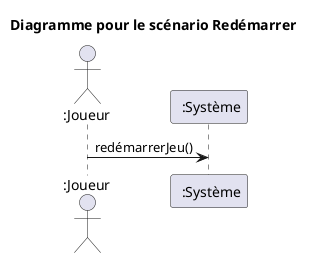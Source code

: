 @startuml Diagramme pour scénario Redémarrer
title Diagramme pour le scénario Redémarrer
actor " :Joueur" as J
participant " :Système" as S
 
J -> S : redémarrerJeu()
@enduml
